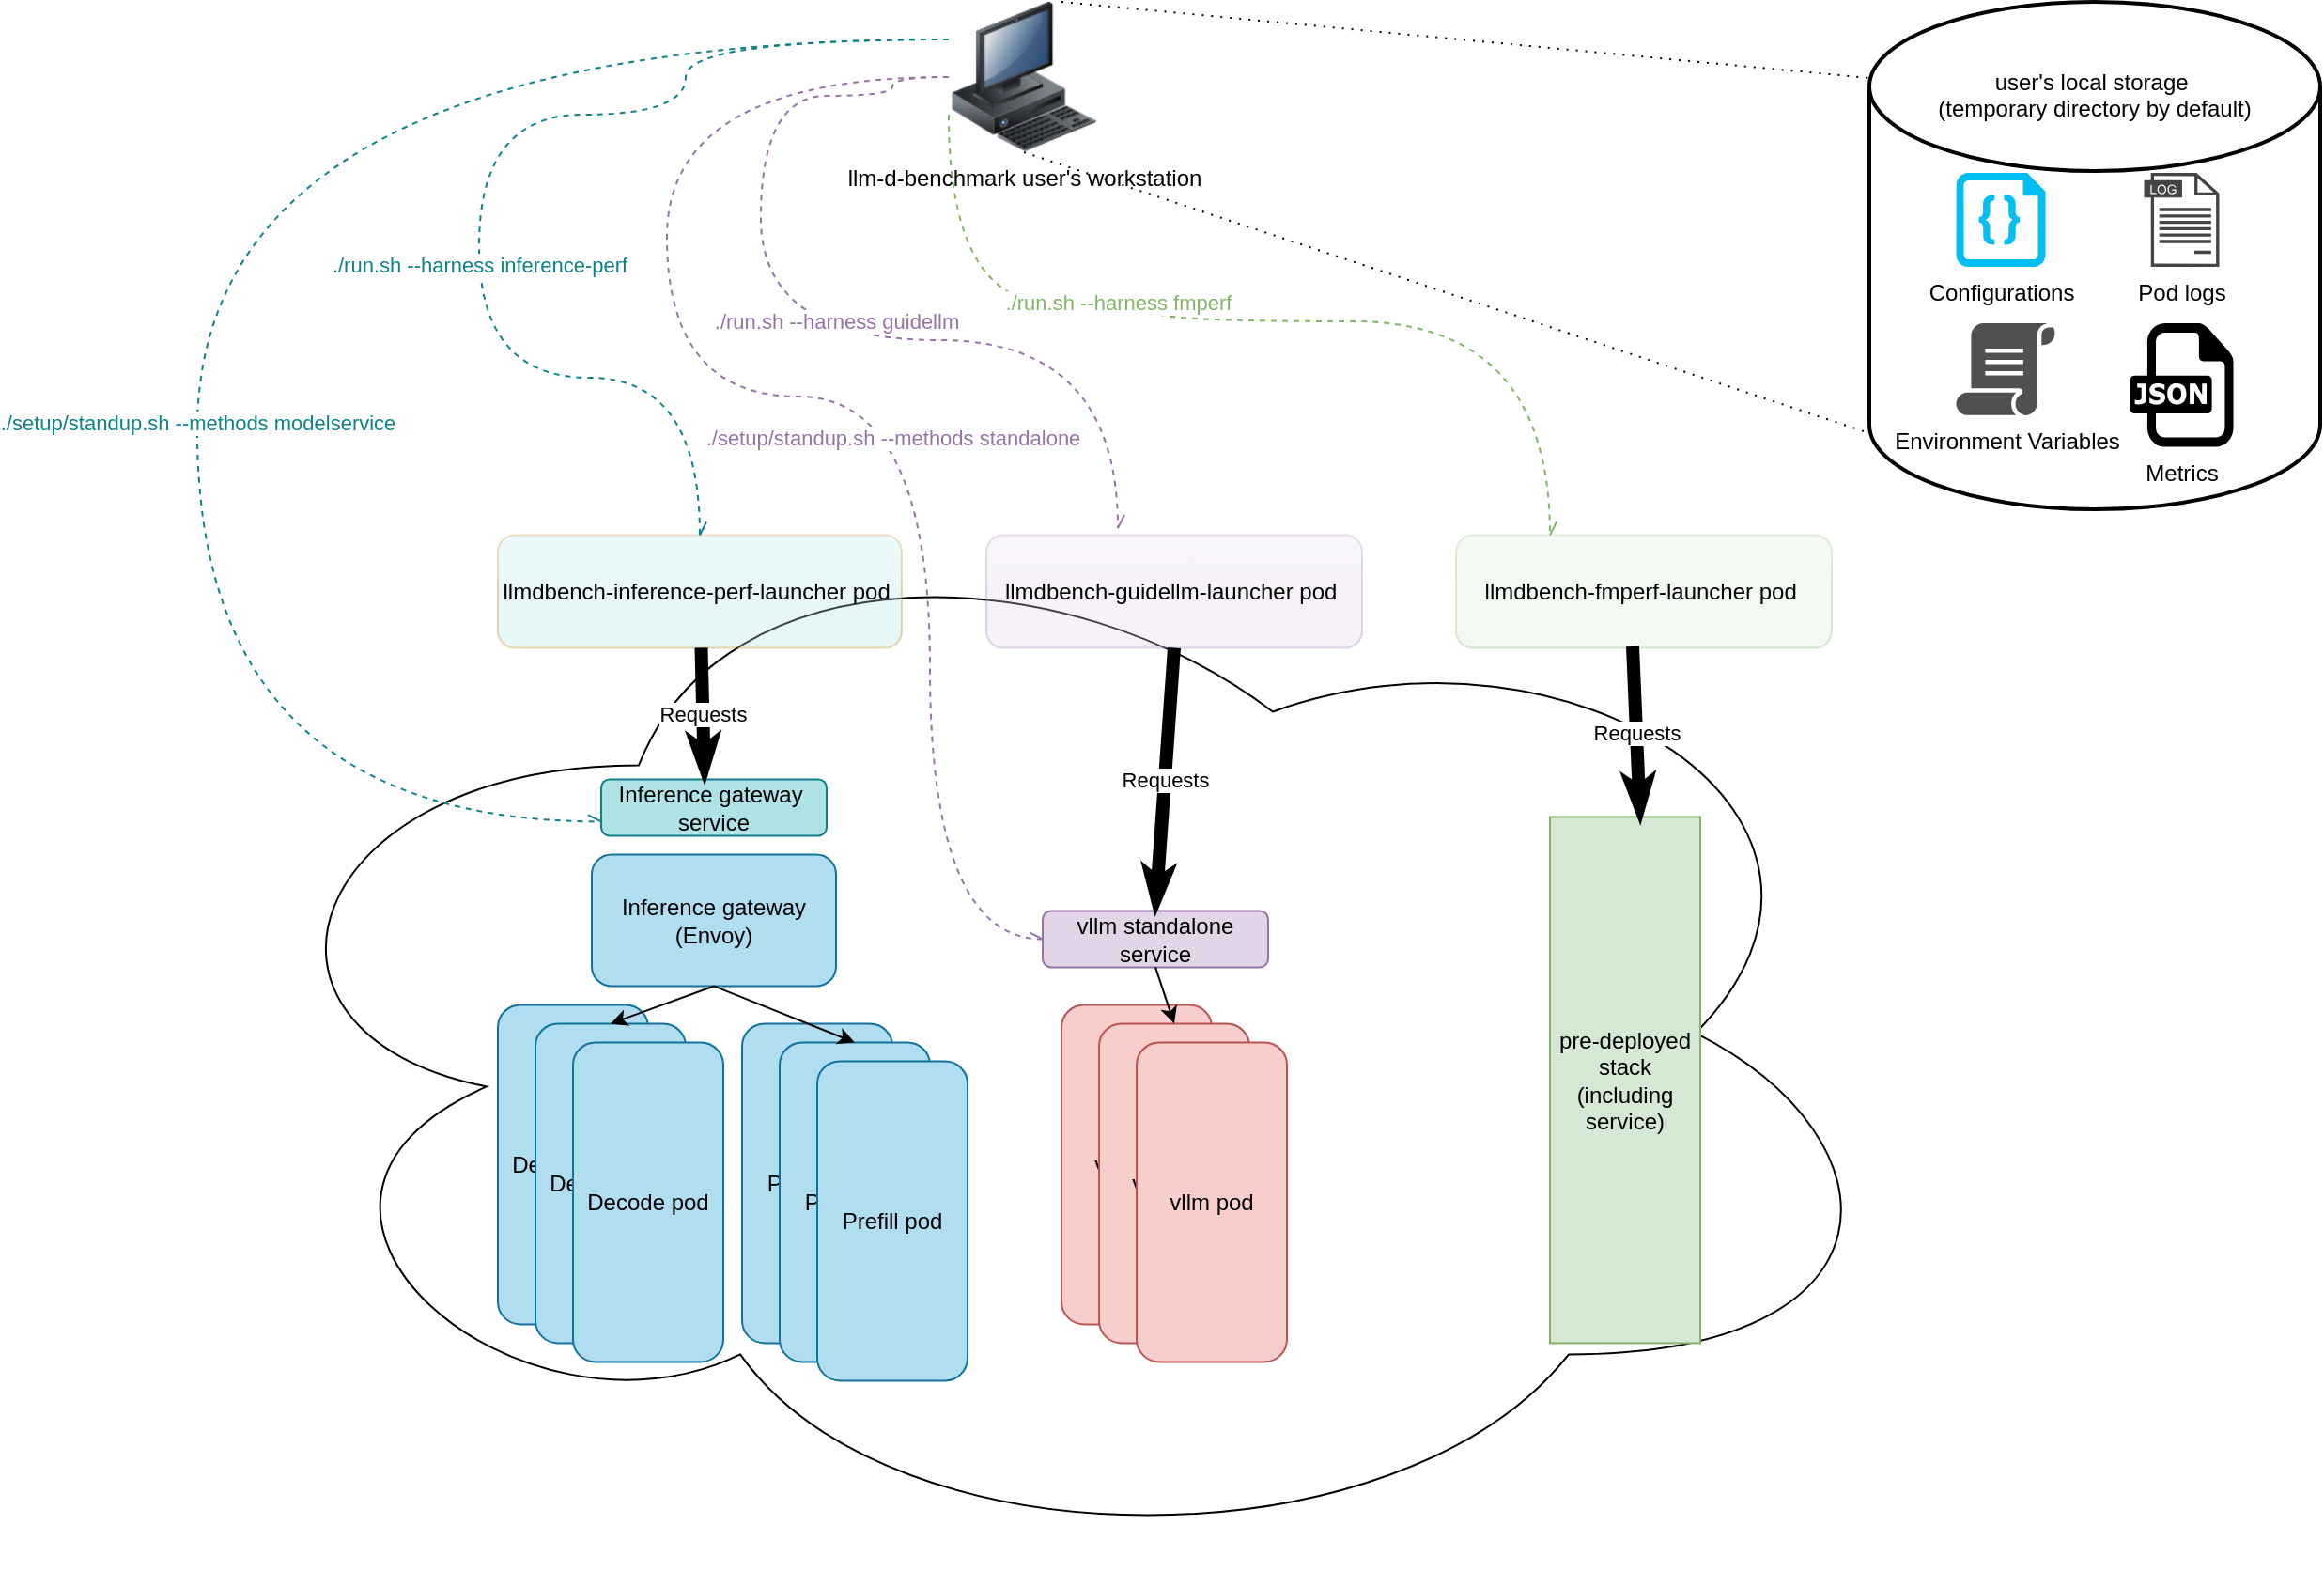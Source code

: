 <mxfile version="28.0.6">
  <diagram name="Page-1" id="7vKauwNqKdTFKsPz5sMw">
    <mxGraphModel dx="1363" dy="408" grid="1" gridSize="10" guides="1" tooltips="1" connect="1" arrows="1" fold="1" page="1" pageScale="1" pageWidth="850" pageHeight="1100" math="0" shadow="0">
      <root>
        <mxCell id="0" />
        <mxCell id="1" parent="0" />
        <mxCell id="dp-OYWQgUVA0rUn9hfFy-1" value="llm-d-benchmark user&#39;s workstation" style="image;html=1;image=img/lib/clip_art/computers/Workstation_128x128.png" vertex="1" parent="1">
          <mxGeometry x="90" y="10" width="80" height="80" as="geometry" />
        </mxCell>
        <mxCell id="dp-OYWQgUVA0rUn9hfFy-2" value="&lt;div&gt;&lt;br&gt;&lt;/div&gt;&lt;div&gt;&lt;br&gt;&lt;/div&gt;user&#39;s local storage&amp;nbsp;&lt;div&gt;(temporary directory by default)&lt;/div&gt;" style="strokeWidth=2;html=1;shape=mxgraph.flowchart.database;whiteSpace=wrap;verticalAlign=top;" vertex="1" parent="1">
          <mxGeometry x="580" y="10" width="240" height="270" as="geometry" />
        </mxCell>
        <mxCell id="dp-OYWQgUVA0rUn9hfFy-4" value="" style="endArrow=none;dashed=1;html=1;rounded=0;entryX=0;entryY=0.85;entryDx=0;entryDy=0;entryPerimeter=0;exitX=0.5;exitY=1;exitDx=0;exitDy=0;dashPattern=1 4;" edge="1" parent="1" source="dp-OYWQgUVA0rUn9hfFy-1" target="dp-OYWQgUVA0rUn9hfFy-2">
          <mxGeometry width="50" height="50" relative="1" as="geometry">
            <mxPoint x="400" y="180" as="sourcePoint" />
            <mxPoint x="450" y="130" as="targetPoint" />
          </mxGeometry>
        </mxCell>
        <mxCell id="dp-OYWQgUVA0rUn9hfFy-6" value="" style="endArrow=none;dashed=1;html=1;rounded=0;entryX=0;entryY=0.15;entryDx=0;entryDy=0;entryPerimeter=0;exitX=0.75;exitY=0;exitDx=0;exitDy=0;dashPattern=1 4;" edge="1" parent="1" source="dp-OYWQgUVA0rUn9hfFy-1" target="dp-OYWQgUVA0rUn9hfFy-2">
          <mxGeometry width="50" height="50" relative="1" as="geometry">
            <mxPoint x="370" y="30" as="sourcePoint" />
            <mxPoint x="480" y="478" as="targetPoint" />
          </mxGeometry>
        </mxCell>
        <mxCell id="dp-OYWQgUVA0rUn9hfFy-8" value="" style="ellipse;shape=cloud;whiteSpace=wrap;html=1;" vertex="1" parent="1">
          <mxGeometry x="-300" y="273.72" width="900" height="570" as="geometry" />
        </mxCell>
        <mxCell id="dp-OYWQgUVA0rUn9hfFy-10" value="Inference gateway&lt;br&gt;(Envoy)" style="rounded=1;whiteSpace=wrap;html=1;fillColor=#b1ddf0;strokeColor=#10739e;" vertex="1" parent="1">
          <mxGeometry x="-100" y="463.72" width="130" height="70" as="geometry" />
        </mxCell>
        <mxCell id="dp-OYWQgUVA0rUn9hfFy-11" value="Decode pod" style="rounded=1;whiteSpace=wrap;html=1;fillColor=#b1ddf0;strokeColor=#10739e;" vertex="1" parent="1">
          <mxGeometry x="-150" y="543.72" width="80" height="170" as="geometry" />
        </mxCell>
        <mxCell id="dp-OYWQgUVA0rUn9hfFy-12" value="Decode pod" style="rounded=1;whiteSpace=wrap;html=1;fillColor=#b1ddf0;strokeColor=#10739e;" vertex="1" parent="1">
          <mxGeometry x="-130" y="553.72" width="80" height="170" as="geometry" />
        </mxCell>
        <mxCell id="dp-OYWQgUVA0rUn9hfFy-13" value="Decode pod" style="rounded=1;whiteSpace=wrap;html=1;fillColor=#b1ddf0;strokeColor=#10739e;" vertex="1" parent="1">
          <mxGeometry x="-110" y="563.72" width="80" height="170" as="geometry" />
        </mxCell>
        <mxCell id="dp-OYWQgUVA0rUn9hfFy-14" value="Prefill pod" style="rounded=1;whiteSpace=wrap;html=1;fillColor=#b1ddf0;strokeColor=#10739e;" vertex="1" parent="1">
          <mxGeometry x="-20" y="553.72" width="80" height="170" as="geometry" />
        </mxCell>
        <mxCell id="dp-OYWQgUVA0rUn9hfFy-15" value="Prefill pod" style="rounded=1;whiteSpace=wrap;html=1;fillColor=#b1ddf0;strokeColor=#10739e;" vertex="1" parent="1">
          <mxGeometry y="563.72" width="80" height="170" as="geometry" />
        </mxCell>
        <mxCell id="dp-OYWQgUVA0rUn9hfFy-16" value="Prefill pod" style="rounded=1;whiteSpace=wrap;html=1;fillColor=#b1ddf0;strokeColor=#10739e;" vertex="1" parent="1">
          <mxGeometry x="20" y="573.72" width="80" height="170" as="geometry" />
        </mxCell>
        <mxCell id="dp-OYWQgUVA0rUn9hfFy-18" value="" style="endArrow=classic;html=1;rounded=0;endSize=6;strokeWidth=1;jumpSize=0;strokeColor=default;curved=0;startSize=6;jumpStyle=arc;targetPerimeterSpacing=0;exitX=0.5;exitY=1;exitDx=0;exitDy=0;entryX=0.5;entryY=0;entryDx=0;entryDy=0;" edge="1" parent="1" source="dp-OYWQgUVA0rUn9hfFy-10" target="dp-OYWQgUVA0rUn9hfFy-12">
          <mxGeometry width="50" height="50" relative="1" as="geometry">
            <mxPoint x="-180" y="688.72" as="sourcePoint" />
            <mxPoint x="-280" y="973.72" as="targetPoint" />
          </mxGeometry>
        </mxCell>
        <mxCell id="dp-OYWQgUVA0rUn9hfFy-21" value="" style="endArrow=classic;html=1;rounded=0;endSize=6;strokeWidth=1;jumpSize=0;strokeColor=default;curved=0;startSize=6;jumpStyle=arc;targetPerimeterSpacing=0;exitX=0.5;exitY=1;exitDx=0;exitDy=0;entryX=0.5;entryY=0;entryDx=0;entryDy=0;" edge="1" parent="1" source="dp-OYWQgUVA0rUn9hfFy-10" target="dp-OYWQgUVA0rUn9hfFy-15">
          <mxGeometry width="50" height="50" relative="1" as="geometry">
            <mxPoint x="-5" y="593.72" as="sourcePoint" />
            <mxPoint x="-60" y="613.72" as="targetPoint" />
          </mxGeometry>
        </mxCell>
        <mxCell id="dp-OYWQgUVA0rUn9hfFy-23" value="vllm pod" style="rounded=1;whiteSpace=wrap;html=1;fillColor=#f8cecc;strokeColor=#b85450;" vertex="1" parent="1">
          <mxGeometry x="150" y="543.72" width="80" height="170" as="geometry" />
        </mxCell>
        <mxCell id="dp-OYWQgUVA0rUn9hfFy-24" value="vllm pod" style="rounded=1;whiteSpace=wrap;html=1;fillColor=#f8cecc;strokeColor=#b85450;" vertex="1" parent="1">
          <mxGeometry x="170" y="553.72" width="80" height="170" as="geometry" />
        </mxCell>
        <mxCell id="dp-OYWQgUVA0rUn9hfFy-25" value="vllm pod" style="rounded=1;whiteSpace=wrap;html=1;fillColor=#f8cecc;strokeColor=#b85450;glass=0;" vertex="1" parent="1">
          <mxGeometry x="190" y="563.72" width="80" height="170" as="geometry" />
        </mxCell>
        <mxCell id="dp-OYWQgUVA0rUn9hfFy-26" value="Inference gateway&amp;nbsp;&lt;br&gt;service" style="rounded=1;whiteSpace=wrap;html=1;fillColor=#b0e3e6;strokeColor=#0e8088;" vertex="1" parent="1">
          <mxGeometry x="-95" y="423.72" width="120" height="30" as="geometry" />
        </mxCell>
        <mxCell id="dp-OYWQgUVA0rUn9hfFy-27" value="vllm standalone service" style="rounded=1;whiteSpace=wrap;html=1;fillColor=#e1d5e7;strokeColor=#9673a6;" vertex="1" parent="1">
          <mxGeometry x="140" y="493.72" width="120" height="30" as="geometry" />
        </mxCell>
        <mxCell id="dp-OYWQgUVA0rUn9hfFy-28" value="" style="endArrow=classic;html=1;rounded=0;endSize=6;strokeWidth=1;jumpSize=0;strokeColor=default;curved=0;startSize=6;jumpStyle=arc;targetPerimeterSpacing=0;exitX=0.5;exitY=1;exitDx=0;exitDy=0;entryX=0.5;entryY=0;entryDx=0;entryDy=0;" edge="1" parent="1" source="dp-OYWQgUVA0rUn9hfFy-27" target="dp-OYWQgUVA0rUn9hfFy-24">
          <mxGeometry width="50" height="50" relative="1" as="geometry">
            <mxPoint x="260" y="533.72" as="sourcePoint" />
            <mxPoint x="335" y="563.72" as="targetPoint" />
          </mxGeometry>
        </mxCell>
        <mxCell id="dp-OYWQgUVA0rUn9hfFy-29" value="pre-deployed stack (including service)" style="rounded=0;whiteSpace=wrap;html=1;fillColor=#d5e8d4;strokeColor=#82b366;glass=0;" vertex="1" parent="1">
          <mxGeometry x="410" y="443.72" width="80" height="280" as="geometry" />
        </mxCell>
        <mxCell id="dp-OYWQgUVA0rUn9hfFy-30" value="llmdbench-inference-perf-launcher pod&amp;nbsp;" style="rounded=1;whiteSpace=wrap;html=1;fillColor=light-dark(#b0e3e6, #9a5800);strokeColor=#BD7000;glass=1;fontColor=#000000;opacity=30;" vertex="1" parent="1">
          <mxGeometry x="-150" y="293.72" width="215" height="60" as="geometry" />
        </mxCell>
        <mxCell id="dp-OYWQgUVA0rUn9hfFy-31" value="Requests" style="endArrow=classicThin;html=1;rounded=0;endSize=2;strokeWidth=7;jumpSize=0;strokeColor=default;curved=0;startSize=2;jumpStyle=arc;targetPerimeterSpacing=0;endFill=1;" edge="1" parent="1" source="dp-OYWQgUVA0rUn9hfFy-30">
          <mxGeometry width="50" height="50" relative="1" as="geometry">
            <mxPoint x="-40" y="343.72" as="sourcePoint" />
            <mxPoint x="-40" y="423.72" as="targetPoint" />
          </mxGeometry>
        </mxCell>
        <mxCell id="dp-OYWQgUVA0rUn9hfFy-34" value="llmdbench-guidellm-launcher pod&amp;nbsp;" style="rounded=1;whiteSpace=wrap;html=1;fillColor=#e1d5e7;strokeColor=#9673a6;glass=1;opacity=30;" vertex="1" parent="1">
          <mxGeometry x="110" y="293.72" width="200" height="60" as="geometry" />
        </mxCell>
        <mxCell id="dp-OYWQgUVA0rUn9hfFy-35" value="Requests" style="endArrow=classicThin;html=1;rounded=0;endSize=2;strokeWidth=7;jumpSize=0;strokeColor=default;curved=0;startSize=2;jumpStyle=arc;targetPerimeterSpacing=0;endFill=1;exitX=0.5;exitY=1;exitDx=0;exitDy=0;entryX=0.5;entryY=0;entryDx=0;entryDy=0;" edge="1" parent="1" source="dp-OYWQgUVA0rUn9hfFy-34" target="dp-OYWQgUVA0rUn9hfFy-27">
          <mxGeometry width="50" height="50" relative="1" as="geometry">
            <mxPoint x="194" y="463.72" as="sourcePoint" />
            <mxPoint x="190" y="533.72" as="targetPoint" />
          </mxGeometry>
        </mxCell>
        <mxCell id="dp-OYWQgUVA0rUn9hfFy-36" value="llmdbench-fmperf-launcher pod&amp;nbsp;" style="rounded=1;whiteSpace=wrap;html=1;fillColor=#d5e8d4;strokeColor=#82b366;glass=1;opacity=30;" vertex="1" parent="1">
          <mxGeometry x="360" y="293.72" width="200" height="60" as="geometry" />
        </mxCell>
        <mxCell id="dp-OYWQgUVA0rUn9hfFy-37" value="Requests" style="endArrow=classicThin;html=1;rounded=0;endSize=2;strokeWidth=7;jumpSize=0;strokeColor=default;curved=0;startSize=2;jumpStyle=arc;targetPerimeterSpacing=0;endFill=1;exitX=0.47;exitY=0.988;exitDx=0;exitDy=0;entryX=0.6;entryY=0.005;entryDx=0;entryDy=0;exitPerimeter=0;entryPerimeter=0;" edge="1" parent="1" source="dp-OYWQgUVA0rUn9hfFy-36" target="dp-OYWQgUVA0rUn9hfFy-29">
          <mxGeometry width="50" height="50" relative="1" as="geometry">
            <mxPoint x="290" y="470" as="sourcePoint" />
            <mxPoint x="280" y="610" as="targetPoint" />
          </mxGeometry>
        </mxCell>
        <mxCell id="dp-OYWQgUVA0rUn9hfFy-39" value="Pod logs" style="sketch=0;pointerEvents=1;shadow=0;dashed=0;html=1;strokeColor=none;fillColor=#434445;aspect=fixed;labelPosition=center;verticalLabelPosition=bottom;verticalAlign=top;align=center;outlineConnect=0;shape=mxgraph.vvd.log_files;" vertex="1" parent="1">
          <mxGeometry x="726.25" y="101" width="40" height="50" as="geometry" />
        </mxCell>
        <mxCell id="dp-OYWQgUVA0rUn9hfFy-40" value="Configurations" style="verticalLabelPosition=bottom;html=1;verticalAlign=top;align=center;strokeColor=none;fillColor=#00BEF2;shape=mxgraph.azure.code_file;pointerEvents=1;" vertex="1" parent="1">
          <mxGeometry x="626.25" y="101" width="47.5" height="50" as="geometry" />
        </mxCell>
        <mxCell id="dp-OYWQgUVA0rUn9hfFy-64" value="Metrics" style="dashed=0;outlineConnect=0;html=1;align=center;labelPosition=center;verticalLabelPosition=bottom;verticalAlign=top;shape=mxgraph.weblogos.json" vertex="1" parent="1">
          <mxGeometry x="718.75" y="181" width="55" height="65.8" as="geometry" />
        </mxCell>
        <mxCell id="dp-OYWQgUVA0rUn9hfFy-65" value="Environment Variables" style="sketch=0;pointerEvents=1;shadow=0;dashed=0;html=1;strokeColor=none;fillColor=#505050;labelPosition=center;verticalLabelPosition=bottom;verticalAlign=top;outlineConnect=0;align=center;shape=mxgraph.office.concepts.script;" vertex="1" parent="1">
          <mxGeometry x="626.25" y="181" width="53" height="49" as="geometry" />
        </mxCell>
        <mxCell id="dp-OYWQgUVA0rUn9hfFy-67" value="./setup/standup.sh --methods modelservice" style="edgeStyle=orthogonalEdgeStyle;rounded=0;orthogonalLoop=1;jettySize=auto;html=1;exitX=0;exitY=0.25;exitDx=0;exitDy=0;entryX=0;entryY=0.75;entryDx=0;entryDy=0;curved=1;endArrow=openAsync;endFill=0;dashed=1;strokeColor=#0E8088;fontColor=#0E8088;" edge="1" parent="1" source="dp-OYWQgUVA0rUn9hfFy-1" target="dp-OYWQgUVA0rUn9hfFy-26">
          <mxGeometry x="0.17" relative="1" as="geometry">
            <Array as="points">
              <mxPoint x="-310" y="30" />
              <mxPoint x="-310" y="446" />
            </Array>
            <mxPoint as="offset" />
          </mxGeometry>
        </mxCell>
        <mxCell id="dp-OYWQgUVA0rUn9hfFy-68" value="./run.sh --harness inference-perf" style="edgeStyle=orthogonalEdgeStyle;rounded=0;orthogonalLoop=1;jettySize=auto;html=1;exitX=0;exitY=0.25;exitDx=0;exitDy=0;entryX=0.5;entryY=0;entryDx=0;entryDy=0;curved=1;endArrow=openAsync;endFill=0;dashed=1;strokeColor=#0E8088;fontColor=#0E8088;" edge="1" parent="1" source="dp-OYWQgUVA0rUn9hfFy-1" target="dp-OYWQgUVA0rUn9hfFy-30">
          <mxGeometry x="0.17" relative="1" as="geometry">
            <mxPoint x="440" y="210" as="sourcePoint" />
            <mxPoint x="255" y="586" as="targetPoint" />
            <Array as="points">
              <mxPoint x="-50" y="30" />
              <mxPoint x="-50" y="70" />
              <mxPoint x="-160" y="70" />
              <mxPoint x="-160" y="210" />
              <mxPoint x="-42" y="210" />
            </Array>
            <mxPoint as="offset" />
          </mxGeometry>
        </mxCell>
        <mxCell id="dp-OYWQgUVA0rUn9hfFy-69" value="./setup/standup.sh --methods standalone" style="edgeStyle=orthogonalEdgeStyle;rounded=0;orthogonalLoop=1;jettySize=auto;html=1;entryX=0;entryY=0.5;entryDx=0;entryDy=0;curved=1;endArrow=openAsync;endFill=0;dashed=1;exitX=0;exitY=0.5;exitDx=0;exitDy=0;strokeColor=#9673A6;fontColor=#9673A6;" edge="1" parent="1" source="dp-OYWQgUVA0rUn9hfFy-1" target="dp-OYWQgUVA0rUn9hfFy-27">
          <mxGeometry x="0.192" y="-20" relative="1" as="geometry">
            <mxPoint x="90" y="43" as="sourcePoint" />
            <mxPoint x="155" y="626" as="targetPoint" />
            <Array as="points">
              <mxPoint x="-60" y="50" />
              <mxPoint x="-60" y="220" />
              <mxPoint x="80" y="220" />
              <mxPoint x="80" y="509" />
            </Array>
            <mxPoint as="offset" />
          </mxGeometry>
        </mxCell>
        <mxCell id="dp-OYWQgUVA0rUn9hfFy-70" value="./run.sh --harness guidellm" style="edgeStyle=orthogonalEdgeStyle;rounded=0;orthogonalLoop=1;jettySize=auto;html=1;exitX=0;exitY=0.5;exitDx=0;exitDy=0;curved=1;endArrow=openAsync;endFill=0;dashed=1;strokeColor=#9673A6;fontColor=#9673A6;" edge="1" parent="1" source="dp-OYWQgUVA0rUn9hfFy-1">
          <mxGeometry x="0.057" y="10" relative="1" as="geometry">
            <mxPoint x="470" y="190" as="sourcePoint" />
            <mxPoint x="180" y="290" as="targetPoint" />
            <Array as="points">
              <mxPoint x="60" y="50" />
              <mxPoint x="60" y="60" />
              <mxPoint x="-10" y="60" />
              <mxPoint x="-10" y="190" />
              <mxPoint x="180" y="190" />
            </Array>
            <mxPoint as="offset" />
          </mxGeometry>
        </mxCell>
        <mxCell id="dp-OYWQgUVA0rUn9hfFy-71" value="./run.sh --harness fmperf" style="edgeStyle=orthogonalEdgeStyle;rounded=0;orthogonalLoop=1;jettySize=auto;html=1;exitX=0;exitY=0.75;exitDx=0;exitDy=0;curved=1;endArrow=openAsync;endFill=0;dashed=1;entryX=0.25;entryY=0;entryDx=0;entryDy=0;strokeColor=#82B366;fontColor=#82B366;" edge="1" parent="1" source="dp-OYWQgUVA0rUn9hfFy-1" target="dp-OYWQgUVA0rUn9hfFy-36">
          <mxGeometry x="-0.301" relative="1" as="geometry">
            <mxPoint x="230" y="170" as="sourcePoint" />
            <mxPoint x="320" y="410" as="targetPoint" />
            <Array as="points">
              <mxPoint x="90" y="170" />
              <mxPoint x="200" y="170" />
              <mxPoint x="200" y="180" />
              <mxPoint x="410" y="180" />
            </Array>
            <mxPoint as="offset" />
          </mxGeometry>
        </mxCell>
      </root>
    </mxGraphModel>
  </diagram>
</mxfile>
